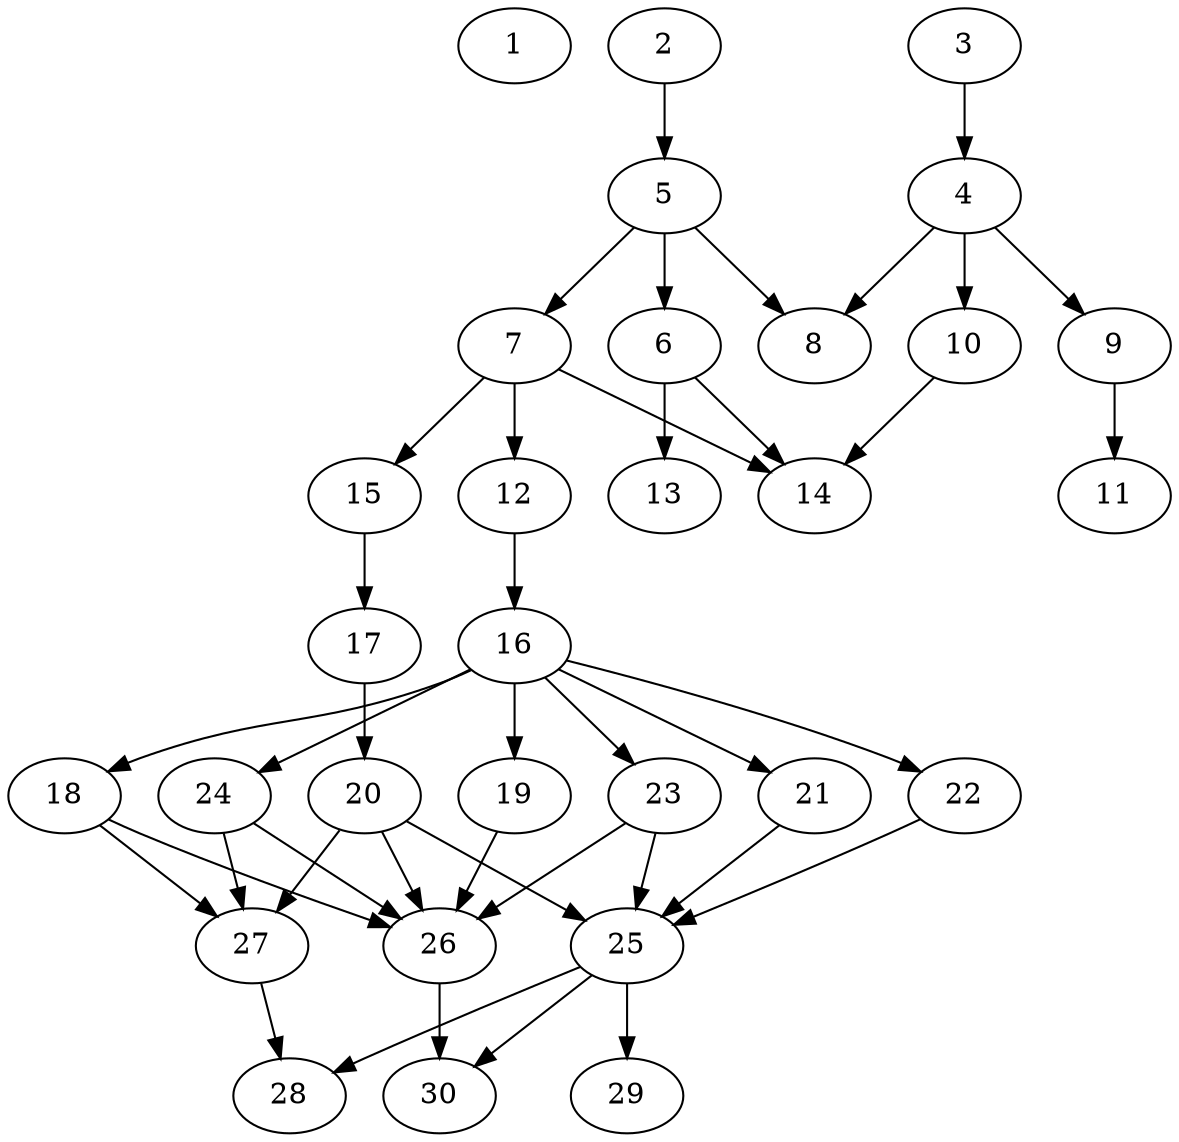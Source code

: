 // DAG automatically generated by daggen at Thu Oct  3 14:04:17 2019
// ./daggen --dot -n 30 --ccr 0.3 --fat 0.5 --regular 0.5 --density 0.6 --mindata 5242880 --maxdata 52428800 
digraph G {
  1 [size="67997013", alpha="0.05", expect_size="20399104"] 
  2 [size="121866240", alpha="0.07", expect_size="36559872"] 
  2 -> 5 [size ="36559872"]
  3 [size="71731200", alpha="0.05", expect_size="21519360"] 
  3 -> 4 [size ="21519360"]
  4 [size="162068480", alpha="0.17", expect_size="48620544"] 
  4 -> 8 [size ="48620544"]
  4 -> 9 [size ="48620544"]
  4 -> 10 [size ="48620544"]
  5 [size="86152533", alpha="0.18", expect_size="25845760"] 
  5 -> 6 [size ="25845760"]
  5 -> 7 [size ="25845760"]
  5 -> 8 [size ="25845760"]
  6 [size="131003733", alpha="0.06", expect_size="39301120"] 
  6 -> 13 [size ="39301120"]
  6 -> 14 [size ="39301120"]
  7 [size="19865600", alpha="0.03", expect_size="5959680"] 
  7 -> 12 [size ="5959680"]
  7 -> 14 [size ="5959680"]
  7 -> 15 [size ="5959680"]
  8 [size="79557973", alpha="0.07", expect_size="23867392"] 
  9 [size="93347840", alpha="0.00", expect_size="28004352"] 
  9 -> 11 [size ="28004352"]
  10 [size="95593813", alpha="0.06", expect_size="28678144"] 
  10 -> 14 [size ="28678144"]
  11 [size="165041493", alpha="0.14", expect_size="49512448"] 
  12 [size="47267840", alpha="0.07", expect_size="14180352"] 
  12 -> 16 [size ="14180352"]
  13 [size="103243093", alpha="0.12", expect_size="30972928"] 
  14 [size="145684480", alpha="0.07", expect_size="43705344"] 
  15 [size="120118613", alpha="0.10", expect_size="36035584"] 
  15 -> 17 [size ="36035584"]
  16 [size="103461547", alpha="0.07", expect_size="31038464"] 
  16 -> 18 [size ="31038464"]
  16 -> 19 [size ="31038464"]
  16 -> 21 [size ="31038464"]
  16 -> 22 [size ="31038464"]
  16 -> 23 [size ="31038464"]
  16 -> 24 [size ="31038464"]
  17 [size="149350400", alpha="0.05", expect_size="44805120"] 
  17 -> 20 [size ="44805120"]
  18 [size="18432000", alpha="0.10", expect_size="5529600"] 
  18 -> 26 [size ="5529600"]
  18 -> 27 [size ="5529600"]
  19 [size="70830080", alpha="0.07", expect_size="21249024"] 
  19 -> 26 [size ="21249024"]
  20 [size="74096640", alpha="0.02", expect_size="22228992"] 
  20 -> 25 [size ="22228992"]
  20 -> 26 [size ="22228992"]
  20 -> 27 [size ="22228992"]
  21 [size="122641067", alpha="0.04", expect_size="36792320"] 
  21 -> 25 [size ="36792320"]
  22 [size="77933227", alpha="0.20", expect_size="23379968"] 
  22 -> 25 [size ="23379968"]
  23 [size="133956267", alpha="0.02", expect_size="40186880"] 
  23 -> 25 [size ="40186880"]
  23 -> 26 [size ="40186880"]
  24 [size="74577920", alpha="0.03", expect_size="22373376"] 
  24 -> 26 [size ="22373376"]
  24 -> 27 [size ="22373376"]
  25 [size="132119893", alpha="0.12", expect_size="39635968"] 
  25 -> 28 [size ="39635968"]
  25 -> 29 [size ="39635968"]
  25 -> 30 [size ="39635968"]
  26 [size="52196693", alpha="0.16", expect_size="15659008"] 
  26 -> 30 [size ="15659008"]
  27 [size="107298133", alpha="0.20", expect_size="32189440"] 
  27 -> 28 [size ="32189440"]
  28 [size="146554880", alpha="0.12", expect_size="43966464"] 
  29 [size="66443947", alpha="0.14", expect_size="19933184"] 
  30 [size="118923947", alpha="0.05", expect_size="35677184"] 
}
